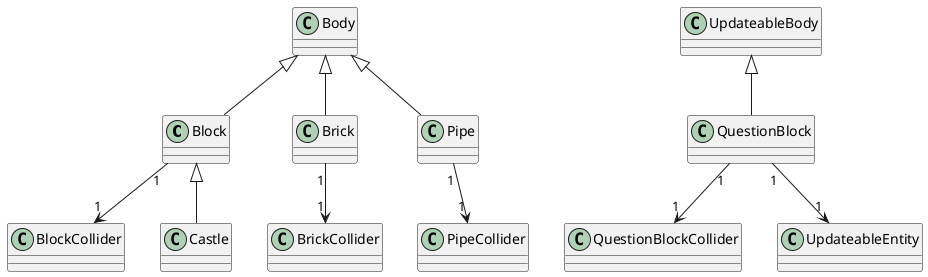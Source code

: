 @startuml Solids

Block -u-|> Body
Block "1" --> "1" BlockCollider

Brick -u-|> Body
Brick "1" --> "1" BrickCollider

Pipe -u-|> Body
Pipe "1" --> "1" PipeCollider

QuestionBlock -u-|> UpdateableBody
QuestionBlock "1" --> "1" QuestionBlockCollider
QuestionBlock "1" --> "1" UpdateableEntity

Castle -u-|> Block

@enduml